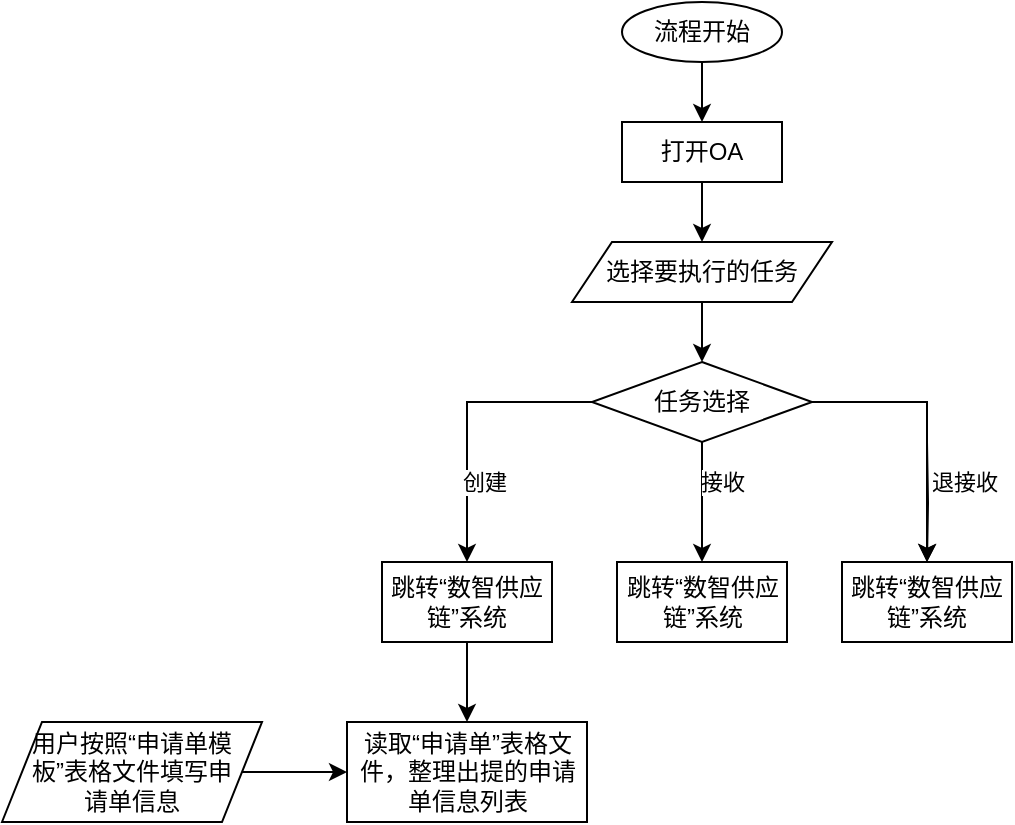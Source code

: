 <mxfile version="27.0.3">
  <diagram id="C5RBs43oDa-KdzZeNtuy" name="Page-1">
    <mxGraphModel dx="1288" dy="625" grid="1" gridSize="10" guides="1" tooltips="1" connect="1" arrows="1" fold="1" page="1" pageScale="1" pageWidth="827" pageHeight="1169" math="0" shadow="0">
      <root>
        <mxCell id="WIyWlLk6GJQsqaUBKTNV-0" />
        <mxCell id="WIyWlLk6GJQsqaUBKTNV-1" parent="WIyWlLk6GJQsqaUBKTNV-0" />
        <mxCell id="DVGuRSDHm46C6rylTjXm-2" style="edgeStyle=orthogonalEdgeStyle;rounded=0;orthogonalLoop=1;jettySize=auto;html=1;exitX=0.5;exitY=1;exitDx=0;exitDy=0;entryX=0.5;entryY=0;entryDx=0;entryDy=0;" edge="1" parent="WIyWlLk6GJQsqaUBKTNV-1" source="DVGuRSDHm46C6rylTjXm-0" target="DVGuRSDHm46C6rylTjXm-1">
          <mxGeometry relative="1" as="geometry" />
        </mxCell>
        <mxCell id="DVGuRSDHm46C6rylTjXm-0" value="流程开始" style="ellipse;whiteSpace=wrap;html=1;" vertex="1" parent="WIyWlLk6GJQsqaUBKTNV-1">
          <mxGeometry x="180" y="30" width="80" height="30" as="geometry" />
        </mxCell>
        <mxCell id="DVGuRSDHm46C6rylTjXm-8" style="edgeStyle=orthogonalEdgeStyle;rounded=0;orthogonalLoop=1;jettySize=auto;html=1;exitX=0.5;exitY=1;exitDx=0;exitDy=0;entryX=0.5;entryY=0;entryDx=0;entryDy=0;" edge="1" parent="WIyWlLk6GJQsqaUBKTNV-1" source="DVGuRSDHm46C6rylTjXm-1" target="DVGuRSDHm46C6rylTjXm-3">
          <mxGeometry relative="1" as="geometry" />
        </mxCell>
        <mxCell id="DVGuRSDHm46C6rylTjXm-1" value="打开OA" style="rounded=0;whiteSpace=wrap;html=1;" vertex="1" parent="WIyWlLk6GJQsqaUBKTNV-1">
          <mxGeometry x="180" y="90" width="80" height="30" as="geometry" />
        </mxCell>
        <mxCell id="DVGuRSDHm46C6rylTjXm-7" style="edgeStyle=orthogonalEdgeStyle;rounded=0;orthogonalLoop=1;jettySize=auto;html=1;exitX=0.5;exitY=1;exitDx=0;exitDy=0;entryX=0.5;entryY=0;entryDx=0;entryDy=0;" edge="1" parent="WIyWlLk6GJQsqaUBKTNV-1" source="DVGuRSDHm46C6rylTjXm-3" target="DVGuRSDHm46C6rylTjXm-6">
          <mxGeometry relative="1" as="geometry" />
        </mxCell>
        <mxCell id="DVGuRSDHm46C6rylTjXm-3" value="选择要执行的任务" style="shape=parallelogram;perimeter=parallelogramPerimeter;whiteSpace=wrap;html=1;fixedSize=1;" vertex="1" parent="WIyWlLk6GJQsqaUBKTNV-1">
          <mxGeometry x="155" y="150" width="130" height="30" as="geometry" />
        </mxCell>
        <mxCell id="DVGuRSDHm46C6rylTjXm-10" style="edgeStyle=orthogonalEdgeStyle;rounded=0;orthogonalLoop=1;jettySize=auto;html=1;exitX=0;exitY=0.5;exitDx=0;exitDy=0;entryX=0.5;entryY=0;entryDx=0;entryDy=0;" edge="1" parent="WIyWlLk6GJQsqaUBKTNV-1" source="DVGuRSDHm46C6rylTjXm-6" target="DVGuRSDHm46C6rylTjXm-9">
          <mxGeometry relative="1" as="geometry" />
        </mxCell>
        <mxCell id="DVGuRSDHm46C6rylTjXm-16" value="创建" style="edgeLabel;html=1;align=center;verticalAlign=middle;resizable=0;points=[];" vertex="1" connectable="0" parent="DVGuRSDHm46C6rylTjXm-10">
          <mxGeometry x="0.322" y="3" relative="1" as="geometry">
            <mxPoint x="5" y="8" as="offset" />
          </mxGeometry>
        </mxCell>
        <mxCell id="DVGuRSDHm46C6rylTjXm-12" style="edgeStyle=orthogonalEdgeStyle;rounded=0;orthogonalLoop=1;jettySize=auto;html=1;exitX=0.5;exitY=1;exitDx=0;exitDy=0;entryX=0.5;entryY=0;entryDx=0;entryDy=0;" edge="1" parent="WIyWlLk6GJQsqaUBKTNV-1" source="DVGuRSDHm46C6rylTjXm-6" target="DVGuRSDHm46C6rylTjXm-11">
          <mxGeometry relative="1" as="geometry" />
        </mxCell>
        <mxCell id="DVGuRSDHm46C6rylTjXm-17" value="接收" style="edgeLabel;html=1;align=center;verticalAlign=middle;resizable=0;points=[];" vertex="1" connectable="0" parent="DVGuRSDHm46C6rylTjXm-12">
          <mxGeometry x="-0.639" y="2" relative="1" as="geometry">
            <mxPoint x="8" y="9" as="offset" />
          </mxGeometry>
        </mxCell>
        <mxCell id="DVGuRSDHm46C6rylTjXm-15" style="edgeStyle=orthogonalEdgeStyle;rounded=0;orthogonalLoop=1;jettySize=auto;html=1;exitX=1;exitY=0.5;exitDx=0;exitDy=0;entryX=0.5;entryY=0;entryDx=0;entryDy=0;" edge="1" parent="WIyWlLk6GJQsqaUBKTNV-1" source="DVGuRSDHm46C6rylTjXm-6" target="DVGuRSDHm46C6rylTjXm-14">
          <mxGeometry relative="1" as="geometry" />
        </mxCell>
        <mxCell id="DVGuRSDHm46C6rylTjXm-18" value="退接收" style="edgeLabel;html=1;align=center;verticalAlign=middle;resizable=0;points=[];" vertex="1" connectable="0" parent="DVGuRSDHm46C6rylTjXm-15">
          <mxGeometry x="0.479" y="2" relative="1" as="geometry">
            <mxPoint x="16" y="-4" as="offset" />
          </mxGeometry>
        </mxCell>
        <mxCell id="DVGuRSDHm46C6rylTjXm-6" value="任务选择" style="rhombus;whiteSpace=wrap;html=1;" vertex="1" parent="WIyWlLk6GJQsqaUBKTNV-1">
          <mxGeometry x="165" y="210" width="110" height="40" as="geometry" />
        </mxCell>
        <mxCell id="DVGuRSDHm46C6rylTjXm-21" style="edgeStyle=orthogonalEdgeStyle;rounded=0;orthogonalLoop=1;jettySize=auto;html=1;exitX=0.5;exitY=1;exitDx=0;exitDy=0;entryX=0.5;entryY=0;entryDx=0;entryDy=0;" edge="1" parent="WIyWlLk6GJQsqaUBKTNV-1" source="DVGuRSDHm46C6rylTjXm-9" target="DVGuRSDHm46C6rylTjXm-19">
          <mxGeometry relative="1" as="geometry" />
        </mxCell>
        <mxCell id="DVGuRSDHm46C6rylTjXm-9" value="跳转“数智供应链”系统" style="rounded=0;whiteSpace=wrap;html=1;" vertex="1" parent="WIyWlLk6GJQsqaUBKTNV-1">
          <mxGeometry x="60" y="310" width="85" height="40" as="geometry" />
        </mxCell>
        <mxCell id="DVGuRSDHm46C6rylTjXm-11" value="跳转“数智供应链”系统" style="rounded=0;whiteSpace=wrap;html=1;" vertex="1" parent="WIyWlLk6GJQsqaUBKTNV-1">
          <mxGeometry x="177.5" y="310" width="85" height="40" as="geometry" />
        </mxCell>
        <mxCell id="DVGuRSDHm46C6rylTjXm-13" style="edgeStyle=orthogonalEdgeStyle;rounded=0;orthogonalLoop=1;jettySize=auto;html=1;exitX=0.5;exitY=1;exitDx=0;exitDy=0;entryX=0.5;entryY=0;entryDx=0;entryDy=0;" edge="1" target="DVGuRSDHm46C6rylTjXm-14" parent="WIyWlLk6GJQsqaUBKTNV-1">
          <mxGeometry relative="1" as="geometry">
            <mxPoint x="332.5" y="250" as="sourcePoint" />
          </mxGeometry>
        </mxCell>
        <mxCell id="DVGuRSDHm46C6rylTjXm-14" value="跳转“数智供应链”系统" style="rounded=0;whiteSpace=wrap;html=1;" vertex="1" parent="WIyWlLk6GJQsqaUBKTNV-1">
          <mxGeometry x="290" y="310" width="85" height="40" as="geometry" />
        </mxCell>
        <mxCell id="DVGuRSDHm46C6rylTjXm-19" value="读取“申请单”表格文件，整理出提的申请单信息列表" style="rounded=0;whiteSpace=wrap;html=1;" vertex="1" parent="WIyWlLk6GJQsqaUBKTNV-1">
          <mxGeometry x="42.5" y="390" width="120" height="50" as="geometry" />
        </mxCell>
        <mxCell id="DVGuRSDHm46C6rylTjXm-22" style="edgeStyle=orthogonalEdgeStyle;rounded=0;orthogonalLoop=1;jettySize=auto;html=1;exitX=1;exitY=0.5;exitDx=0;exitDy=0;entryX=0;entryY=0.5;entryDx=0;entryDy=0;" edge="1" parent="WIyWlLk6GJQsqaUBKTNV-1" source="DVGuRSDHm46C6rylTjXm-20" target="DVGuRSDHm46C6rylTjXm-19">
          <mxGeometry relative="1" as="geometry" />
        </mxCell>
        <mxCell id="DVGuRSDHm46C6rylTjXm-20" value="&lt;div&gt;用户按照“申请单模&lt;/div&gt;&lt;div&gt;板”表格文件填写申&lt;/div&gt;&lt;div&gt;请单信息&lt;/div&gt;" style="shape=parallelogram;perimeter=parallelogramPerimeter;whiteSpace=wrap;html=1;fixedSize=1;" vertex="1" parent="WIyWlLk6GJQsqaUBKTNV-1">
          <mxGeometry x="-130" y="390" width="130" height="50" as="geometry" />
        </mxCell>
      </root>
    </mxGraphModel>
  </diagram>
</mxfile>
